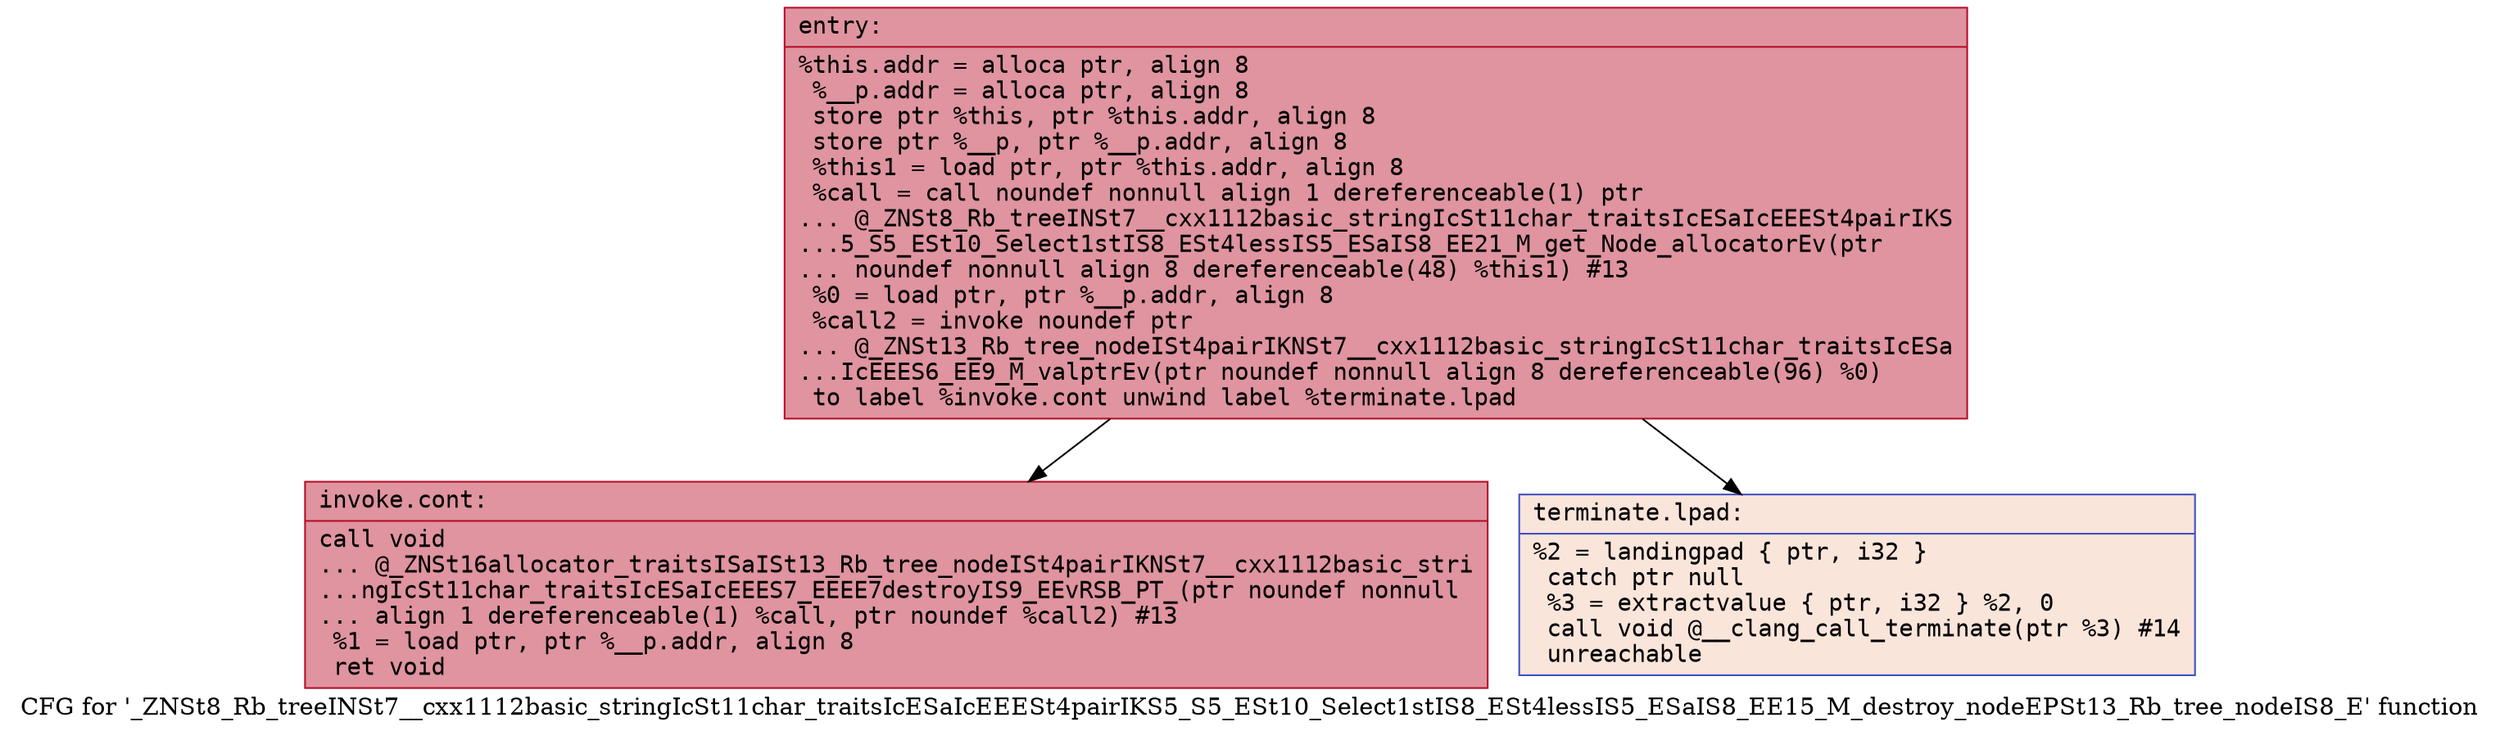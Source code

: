 digraph "CFG for '_ZNSt8_Rb_treeINSt7__cxx1112basic_stringIcSt11char_traitsIcESaIcEEESt4pairIKS5_S5_ESt10_Select1stIS8_ESt4lessIS5_ESaIS8_EE15_M_destroy_nodeEPSt13_Rb_tree_nodeIS8_E' function" {
	label="CFG for '_ZNSt8_Rb_treeINSt7__cxx1112basic_stringIcSt11char_traitsIcESaIcEEESt4pairIKS5_S5_ESt10_Select1stIS8_ESt4lessIS5_ESaIS8_EE15_M_destroy_nodeEPSt13_Rb_tree_nodeIS8_E' function";

	Node0x565291d1d5f0 [shape=record,color="#b70d28ff", style=filled, fillcolor="#b70d2870" fontname="Courier",label="{entry:\l|  %this.addr = alloca ptr, align 8\l  %__p.addr = alloca ptr, align 8\l  store ptr %this, ptr %this.addr, align 8\l  store ptr %__p, ptr %__p.addr, align 8\l  %this1 = load ptr, ptr %this.addr, align 8\l  %call = call noundef nonnull align 1 dereferenceable(1) ptr\l... @_ZNSt8_Rb_treeINSt7__cxx1112basic_stringIcSt11char_traitsIcESaIcEEESt4pairIKS\l...5_S5_ESt10_Select1stIS8_ESt4lessIS5_ESaIS8_EE21_M_get_Node_allocatorEv(ptr\l... noundef nonnull align 8 dereferenceable(48) %this1) #13\l  %0 = load ptr, ptr %__p.addr, align 8\l  %call2 = invoke noundef ptr\l... @_ZNSt13_Rb_tree_nodeISt4pairIKNSt7__cxx1112basic_stringIcSt11char_traitsIcESa\l...IcEEES6_EE9_M_valptrEv(ptr noundef nonnull align 8 dereferenceable(96) %0)\l          to label %invoke.cont unwind label %terminate.lpad\l}"];
	Node0x565291d1d5f0 -> Node0x565291d1dc90[tooltip="entry -> invoke.cont\nProbability 100.00%" ];
	Node0x565291d1d5f0 -> Node0x565291d1dd70[tooltip="entry -> terminate.lpad\nProbability 0.00%" ];
	Node0x565291d1dc90 [shape=record,color="#b70d28ff", style=filled, fillcolor="#b70d2870" fontname="Courier",label="{invoke.cont:\l|  call void\l... @_ZNSt16allocator_traitsISaISt13_Rb_tree_nodeISt4pairIKNSt7__cxx1112basic_stri\l...ngIcSt11char_traitsIcESaIcEEES7_EEEE7destroyIS9_EEvRSB_PT_(ptr noundef nonnull\l... align 1 dereferenceable(1) %call, ptr noundef %call2) #13\l  %1 = load ptr, ptr %__p.addr, align 8\l  ret void\l}"];
	Node0x565291d1dd70 [shape=record,color="#3d50c3ff", style=filled, fillcolor="#f4c5ad70" fontname="Courier",label="{terminate.lpad:\l|  %2 = landingpad \{ ptr, i32 \}\l          catch ptr null\l  %3 = extractvalue \{ ptr, i32 \} %2, 0\l  call void @__clang_call_terminate(ptr %3) #14\l  unreachable\l}"];
}

